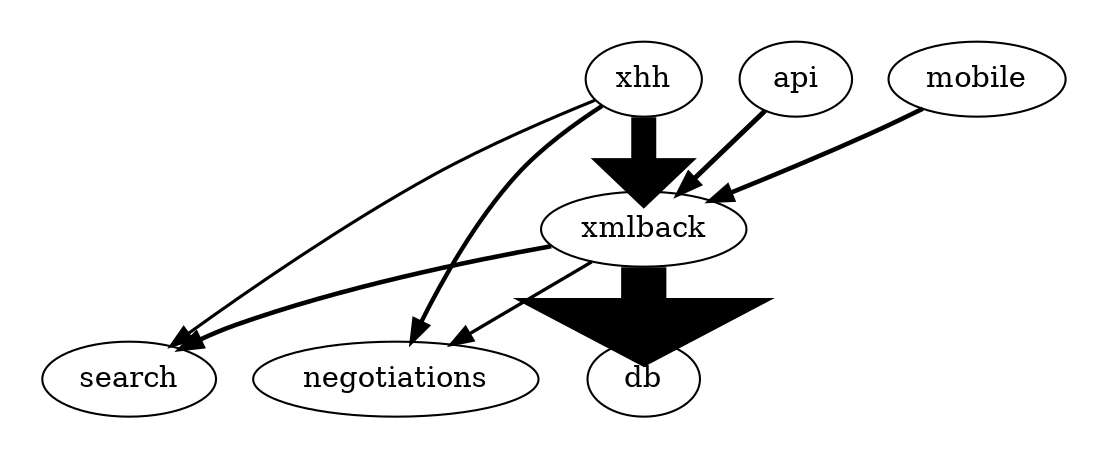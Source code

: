 digraph {
  subgraph cluster_frontik {
    xhh; api; mobile;
    style="invis";
  }
  subgraph cluster_xmlback {
    xmlback;
    style="invis";
  }
  subgraph cluster_backend {
    search; negotiations;
    style="invis";
  }
  subgraph cluster_db {
    db;
    style="invis";
  }
  xmlback -> db [weight="31043247", penwidth=21.7];
  xhh -> xmlback [weight="25994129", penwidth=12];
  api -> xmlback [weight="3451826", penwidth=2.4];
  xmlback -> search [weight="3112638", penwidth=2.2];
  mobile -> xmlback [weight="3102180", penwidth=2.2];
  xhh -> negotiations [weight="2982028", penwidth=2.1];
  xmlback -> negotiations [weight="2330780", penwidth=1.6];
  xhh -> search [weight="2106491", penwidth=1.5];
}
